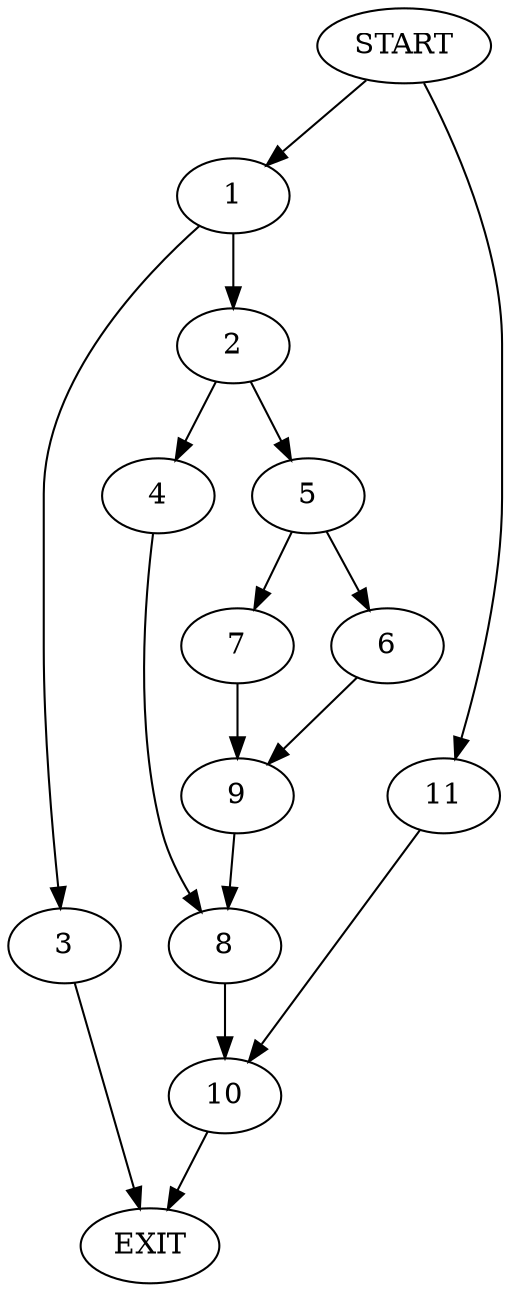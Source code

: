digraph {
0 [label="START"]
12 [label="EXIT"]
0 -> 1
1 -> 2
1 -> 3
3 -> 12
2 -> 4
2 -> 5
5 -> 6
5 -> 7
4 -> 8
6 -> 9
7 -> 9
9 -> 8
8 -> 10
10 -> 12
0 -> 11
11 -> 10
}
